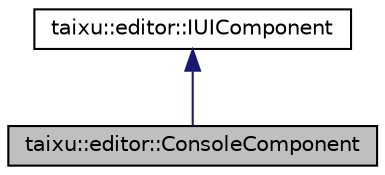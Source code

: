 digraph "taixu::editor::ConsoleComponent"
{
 // LATEX_PDF_SIZE
  edge [fontname="Helvetica",fontsize="10",labelfontname="Helvetica",labelfontsize="10"];
  node [fontname="Helvetica",fontsize="10",shape=record];
  Node1 [label="taixu::editor::ConsoleComponent",height=0.2,width=0.4,color="black", fillcolor="grey75", style="filled", fontcolor="black",tooltip=" "];
  Node2 -> Node1 [dir="back",color="midnightblue",fontsize="10",style="solid",fontname="Helvetica"];
  Node2 [label="taixu::editor::IUIComponent",height=0.2,width=0.4,color="black", fillcolor="white", style="filled",URL="$classtaixu_1_1editor_1_1IUIComponent.html",tooltip=" "];
}
